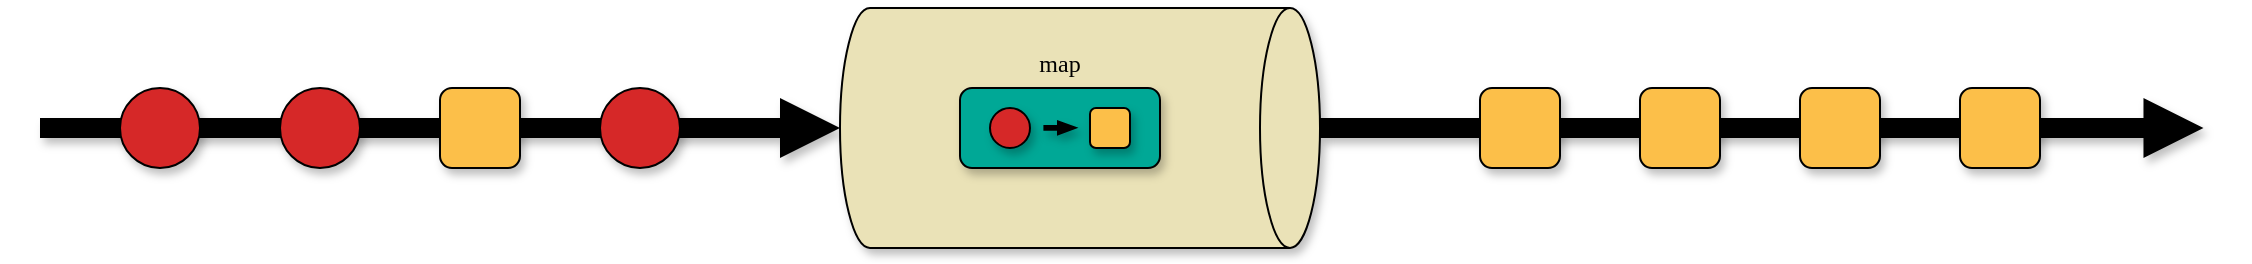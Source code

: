 <mxfile version="24.7.8">
  <diagram name="Pagina-1" id="1lT8yuxHTUthxHgMNPtq">
    <mxGraphModel dx="1247" dy="789" grid="1" gridSize="10" guides="1" tooltips="1" connect="1" arrows="1" fold="1" page="1" pageScale="1" pageWidth="827" pageHeight="1169" math="0" shadow="0">
      <root>
        <mxCell id="0" />
        <mxCell id="1" parent="0" />
        <mxCell id="X8oTq-pb9E9ul9ol5JQp-74" value="" style="shape=arrow;endArrow=classic;html=1;rounded=0;fillColor=#000000;strokeColor=none;shadow=1;" edge="1" parent="1" source="X8oTq-pb9E9ul9ol5JQp-45">
          <mxGeometry width="50" height="50" relative="1" as="geometry">
            <mxPoint x="490" y="370" as="sourcePoint" />
            <mxPoint x="1161.739" y="460" as="targetPoint" />
          </mxGeometry>
        </mxCell>
        <mxCell id="X8oTq-pb9E9ul9ol5JQp-73" value="" style="shape=arrow;endArrow=classic;html=1;rounded=0;fillColor=#000000;strokeColor=none;shadow=1;" edge="1" parent="1" target="X8oTq-pb9E9ul9ol5JQp-45">
          <mxGeometry width="50" height="50" relative="1" as="geometry">
            <mxPoint x="80" y="460" as="sourcePoint" />
            <mxPoint x="540" y="320" as="targetPoint" />
          </mxGeometry>
        </mxCell>
        <mxCell id="X8oTq-pb9E9ul9ol5JQp-41" value="" style="ellipse;whiteSpace=wrap;html=1;aspect=fixed;fillColor=#D62828;strokeColor=#000000;shadow=1;" vertex="1" parent="1">
          <mxGeometry x="120" y="440" width="40" height="40" as="geometry" />
        </mxCell>
        <mxCell id="X8oTq-pb9E9ul9ol5JQp-42" value="" style="ellipse;whiteSpace=wrap;html=1;aspect=fixed;fillColor=#D62828;strokeColor=#000000;shadow=1;" vertex="1" parent="1">
          <mxGeometry x="200" y="440" width="40" height="40" as="geometry" />
        </mxCell>
        <mxCell id="X8oTq-pb9E9ul9ol5JQp-43" value="" style="rounded=1;whiteSpace=wrap;html=1;fillColor=#FCBF49;strokeColor=#000000;shadow=1;" vertex="1" parent="1">
          <mxGeometry x="280" y="440" width="40" height="40" as="geometry" />
        </mxCell>
        <mxCell id="X8oTq-pb9E9ul9ol5JQp-45" value="" style="shape=cylinder3;whiteSpace=wrap;html=1;boundedLbl=1;backgroundOutline=1;size=15;rotation=90;fillColor=#EAE2B7;strokeColor=#000000;shadow=1;" vertex="1" parent="1">
          <mxGeometry x="540" y="340" width="120" height="240" as="geometry" />
        </mxCell>
        <mxCell id="X8oTq-pb9E9ul9ol5JQp-50" value="" style="rounded=1;whiteSpace=wrap;html=1;fillColor=#00A896;strokeColor=#000000;shadow=1;" vertex="1" parent="1">
          <mxGeometry x="540" y="440" width="100" height="40" as="geometry" />
        </mxCell>
        <mxCell id="X8oTq-pb9E9ul9ol5JQp-51" value="" style="ellipse;whiteSpace=wrap;html=1;aspect=fixed;strokeColor=#000000;fillColor=#D62828;shadow=1;" vertex="1" parent="1">
          <mxGeometry x="555" y="450" width="20" height="20" as="geometry" />
        </mxCell>
        <mxCell id="X8oTq-pb9E9ul9ol5JQp-64" value="" style="shape=flexArrow;endArrow=classic;html=1;rounded=0;width=1.895;endSize=2.598;endWidth=3.568;entryX=0.33;entryY=0.5;entryDx=0;entryDy=0;entryPerimeter=0;strokeColor=#000000;fillColor=#000000;shadow=1;" edge="1" parent="1">
          <mxGeometry width="50" height="50" relative="1" as="geometry">
            <mxPoint x="581.7" y="459.89" as="sourcePoint" />
            <mxPoint x="598.3" y="459.89" as="targetPoint" />
          </mxGeometry>
        </mxCell>
        <mxCell id="X8oTq-pb9E9ul9ol5JQp-66" value="map" style="text;html=1;align=center;verticalAlign=middle;whiteSpace=wrap;rounded=0;fontFamily=Fira Mono;fontColor=#000000;shadow=1;" vertex="1" parent="1">
          <mxGeometry x="540" y="415" width="100" height="25" as="geometry" />
        </mxCell>
        <mxCell id="X8oTq-pb9E9ul9ol5JQp-67" value="" style="ellipse;whiteSpace=wrap;html=1;aspect=fixed;fillColor=#D62828;strokeColor=#000000;shadow=1;" vertex="1" parent="1">
          <mxGeometry x="360" y="440" width="40" height="40" as="geometry" />
        </mxCell>
        <mxCell id="X8oTq-pb9E9ul9ol5JQp-68" value="" style="rounded=1;whiteSpace=wrap;html=1;fillColor=#FCBF49;strokeColor=#000000;shadow=1;" vertex="1" parent="1">
          <mxGeometry x="605" y="450" width="20" height="20" as="geometry" />
        </mxCell>
        <mxCell id="X8oTq-pb9E9ul9ol5JQp-69" value="" style="rounded=1;whiteSpace=wrap;html=1;fillColor=#FCBF49;strokeColor=#000000;shadow=1;" vertex="1" parent="1">
          <mxGeometry x="800" y="440" width="40" height="40" as="geometry" />
        </mxCell>
        <mxCell id="X8oTq-pb9E9ul9ol5JQp-70" value="" style="rounded=1;whiteSpace=wrap;html=1;fillColor=#FCBF49;strokeColor=#000000;shadow=1;" vertex="1" parent="1">
          <mxGeometry x="960" y="440" width="40" height="40" as="geometry" />
        </mxCell>
        <mxCell id="X8oTq-pb9E9ul9ol5JQp-71" value="" style="rounded=1;whiteSpace=wrap;html=1;fillColor=#FCBF49;strokeColor=#000000;shadow=1;" vertex="1" parent="1">
          <mxGeometry x="880" y="440" width="40" height="40" as="geometry" />
        </mxCell>
        <mxCell id="X8oTq-pb9E9ul9ol5JQp-72" value="" style="rounded=1;whiteSpace=wrap;html=1;fillColor=#FCBF49;strokeColor=#000000;shadow=1;" vertex="1" parent="1">
          <mxGeometry x="1040" y="440" width="40" height="40" as="geometry" />
        </mxCell>
      </root>
    </mxGraphModel>
  </diagram>
</mxfile>

